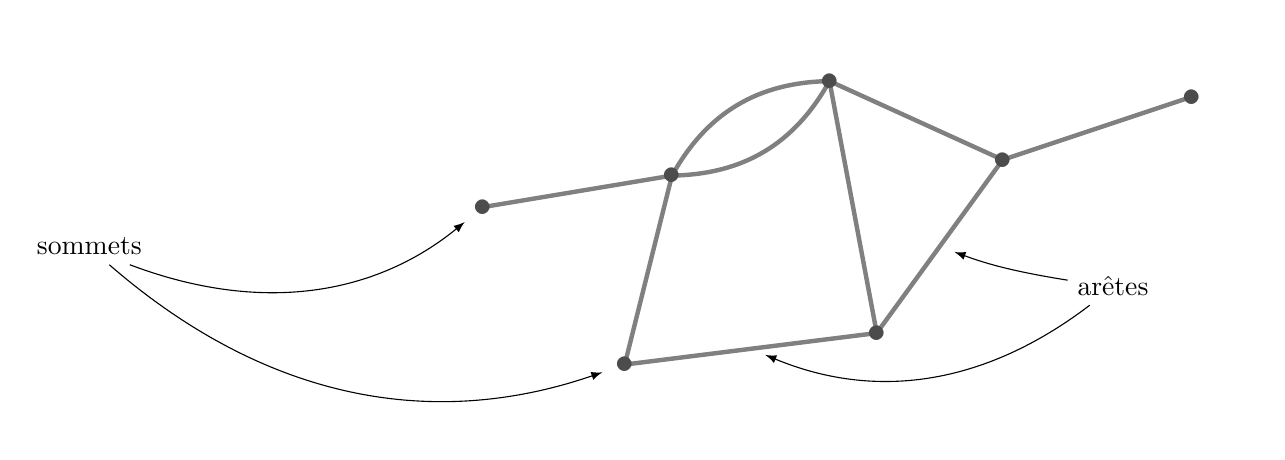 \begin{tikzpicture}[scale=2]

\coordinate (P1) at (0,0);
\coordinate (P2) at (1.2,0.2);
\coordinate (P3) at (0.9,-1);
\coordinate (P4) at (2.5,-0.8);
\coordinate (P5) at (2.2,0.8);
\coordinate (P6) at (3.3,0.3);
\coordinate (P7) at (4.5,0.7);


\draw[ultra thick, black!50]
  (P1) -- (P2) -- (P3) -- (P4) -- (P5)
  (P2) to[bend left] (P5)
  (P2) to[bend right] (P5)
  (P4) -- (P6) -- (P7)
  (P5) -- (P6)
;  
\foreach \i in {1,...,7}{
  \path (P\i) node[scale=5,black!70]{.};
}

% labels
\path[-latex, shorten > = 3mm]
  (-2.5,-0.25) node(S){sommets}
  (S) edge[bend right] (P1)
  (S) edge[bend right] (P3)
;
\path[-latex, shorten > = 2mm]
  (4,-.5) node(E){arêtes}
  % (E) edge[bend left] (E0-2)
  (E) edge[bend left] ($(P3)!0.5!(P4)$)
  (E) edge[bend left=2mm]  ($(P4)!0.5!(P6)$)
;
\end{tikzpicture}